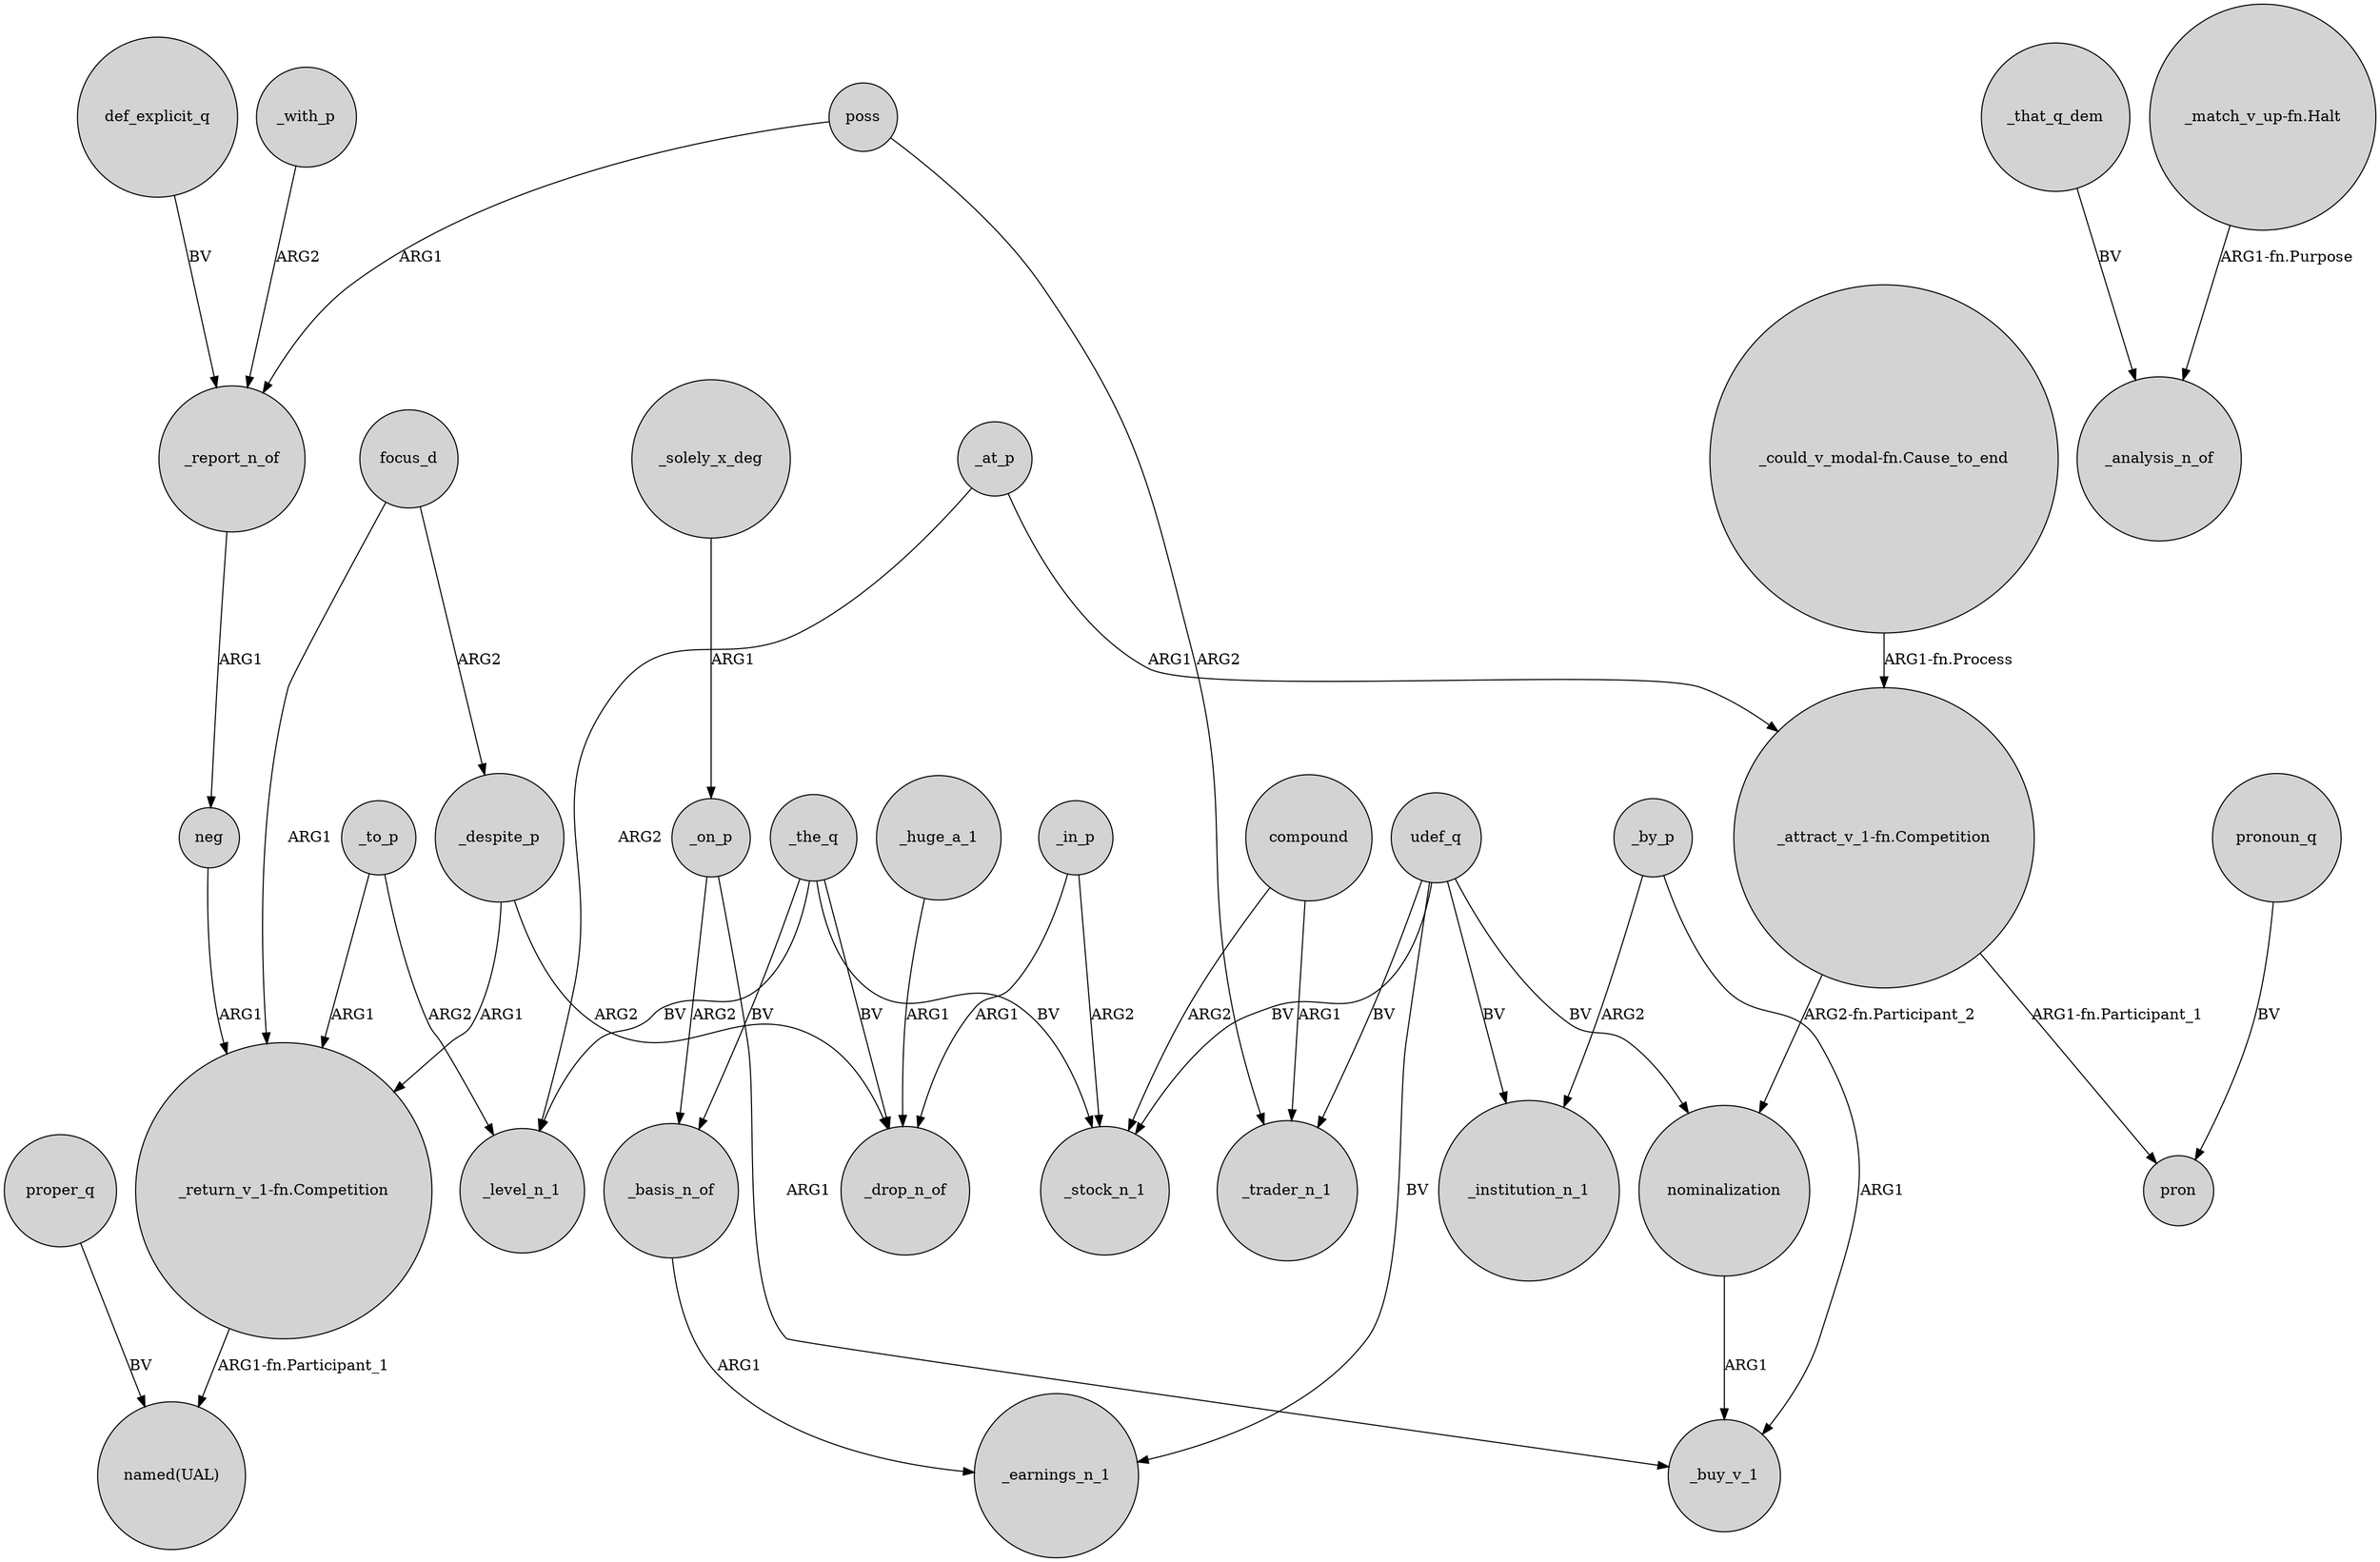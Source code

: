 digraph {
	node [shape=circle style=filled]
	def_explicit_q -> _report_n_of [label=BV]
	nominalization -> _buy_v_1 [label=ARG1]
	_by_p -> _buy_v_1 [label=ARG1]
	_the_q -> _level_n_1 [label=BV]
	_that_q_dem -> _analysis_n_of [label=BV]
	"_attract_v_1-fn.Competition" -> nominalization [label="ARG2-fn.Participant_2"]
	_at_p -> _level_n_1 [label=ARG2]
	poss -> _report_n_of [label=ARG1]
	"_match_v_up-fn.Halt" -> _analysis_n_of [label="ARG1-fn.Purpose"]
	compound -> _trader_n_1 [label=ARG1]
	_the_q -> _basis_n_of [label=BV]
	focus_d -> "_return_v_1-fn.Competition" [label=ARG1]
	udef_q -> nominalization [label=BV]
	_at_p -> "_attract_v_1-fn.Competition" [label=ARG1]
	_report_n_of -> neg [label=ARG1]
	proper_q -> "named(UAL)" [label=BV]
	focus_d -> _despite_p [label=ARG2]
	pronoun_q -> pron [label=BV]
	udef_q -> _trader_n_1 [label=BV]
	_the_q -> _stock_n_1 [label=BV]
	_to_p -> "_return_v_1-fn.Competition" [label=ARG1]
	_basis_n_of -> _earnings_n_1 [label=ARG1]
	udef_q -> _stock_n_1 [label=BV]
	udef_q -> _earnings_n_1 [label=BV]
	_in_p -> _stock_n_1 [label=ARG2]
	_despite_p -> _drop_n_of [label=ARG2]
	_the_q -> _drop_n_of [label=BV]
	compound -> _stock_n_1 [label=ARG2]
	"_return_v_1-fn.Competition" -> "named(UAL)" [label="ARG1-fn.Participant_1"]
	_by_p -> _institution_n_1 [label=ARG2]
	udef_q -> _institution_n_1 [label=BV]
	_in_p -> _drop_n_of [label=ARG1]
	_huge_a_1 -> _drop_n_of [label=ARG1]
	poss -> _trader_n_1 [label=ARG2]
	_with_p -> _report_n_of [label=ARG2]
	_on_p -> _basis_n_of [label=ARG2]
	_to_p -> _level_n_1 [label=ARG2]
	_despite_p -> "_return_v_1-fn.Competition" [label=ARG1]
	neg -> "_return_v_1-fn.Competition" [label=ARG1]
	_solely_x_deg -> _on_p [label=ARG1]
	"_attract_v_1-fn.Competition" -> pron [label="ARG1-fn.Participant_1"]
	_on_p -> _buy_v_1 [label=ARG1]
	"_could_v_modal-fn.Cause_to_end" -> "_attract_v_1-fn.Competition" [label="ARG1-fn.Process"]
}
